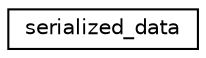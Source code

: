digraph "Graphical Class Hierarchy"
{
 // LATEX_PDF_SIZE
  edge [fontname="Helvetica",fontsize="10",labelfontname="Helvetica",labelfontsize="10"];
  node [fontname="Helvetica",fontsize="10",shape=record];
  rankdir="LR";
  Node0 [label="serialized_data",height=0.2,width=0.4,color="black", fillcolor="white", style="filled",URL="$structserialized__data.html",tooltip=" "];
}
